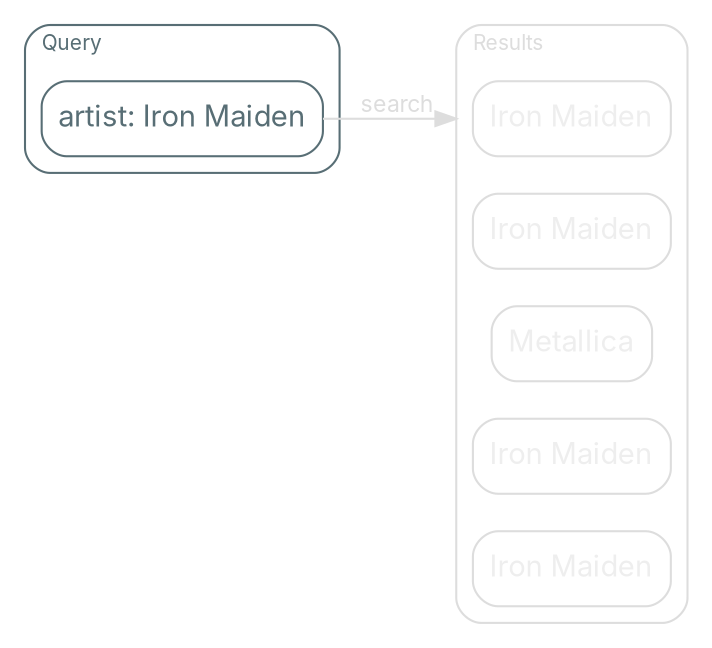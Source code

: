 digraph {
    compound=true
    bgcolor=transparent
    rankdir=LR

    // Default theme: enabled
    node[shape="rectangle" style="rounded,filled" color="#586E75" fillcolor="#ffffff" fontcolor="#586E75" fontname="Inter,Arial"]
    edge[color="#586E75" fontcolor="#586E75" fontname="Inter,Arial" fontsize=11]

    subgraph cluster_0 {
        color="#586E75"
        style=rounded
        fontcolor="#586E75"
        fontname="Inter,Arial"
        fontsize=10
        labeljust=l
        label=Query

        Search[label="artist: Iron Maiden"]
    }

    subgraph cluster_1 {
        color="#dddddd"
        style=rounded
        fontcolor="#dddddd"
        fontname="Inter,Arial"
        fontsize=10
        labeljust=l
        label=Results

        Maiden1[label="Iron Maiden" color="#dddddd" fontcolor="#eeeeee"]
        Maiden2[label="Iron Maiden" color="#dddddd" fontcolor="#eeeeee"]
        Metallica[label="Metallica" color="#dddddd" fontcolor="#eeeeee"]
        Maiden3[label="Iron Maiden" color="#dddddd" fontcolor="#eeeeee"]
        Maiden4[label="Iron Maiden" color="#dddddd" fontcolor="#eeeeee"]

    }

    Search -> Maiden1[label="search" lhead=cluster_1 color="#dddddd" fontcolor="#dddddd"]
}
